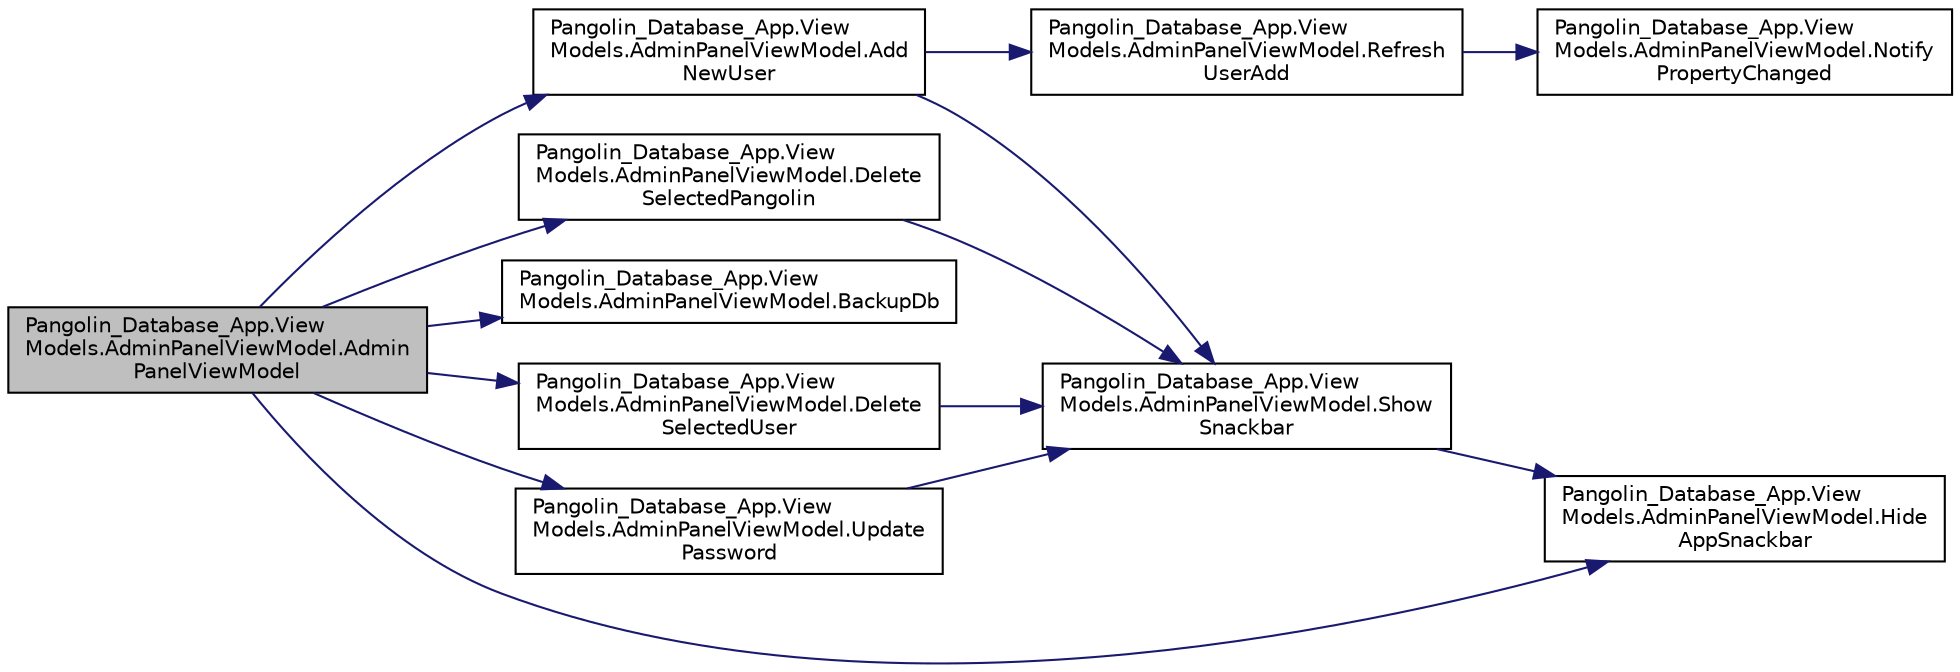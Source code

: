 digraph "Pangolin_Database_App.ViewModels.AdminPanelViewModel.AdminPanelViewModel"
{
 // LATEX_PDF_SIZE
  edge [fontname="Helvetica",fontsize="10",labelfontname="Helvetica",labelfontsize="10"];
  node [fontname="Helvetica",fontsize="10",shape=record];
  rankdir="LR";
  Node1 [label="Pangolin_Database_App.View\lModels.AdminPanelViewModel.Admin\lPanelViewModel",height=0.2,width=0.4,color="black", fillcolor="grey75", style="filled", fontcolor="black",tooltip=" "];
  Node1 -> Node2 [color="midnightblue",fontsize="10",style="solid"];
  Node2 [label="Pangolin_Database_App.View\lModels.AdminPanelViewModel.Add\lNewUser",height=0.2,width=0.4,color="black", fillcolor="white", style="filled",URL="$class_pangolin___database___app_1_1_view_models_1_1_admin_panel_view_model.html#a9c3d90443483f340290cc29385ac1a1f",tooltip=" "];
  Node2 -> Node3 [color="midnightblue",fontsize="10",style="solid"];
  Node3 [label="Pangolin_Database_App.View\lModels.AdminPanelViewModel.Refresh\lUserAdd",height=0.2,width=0.4,color="black", fillcolor="white", style="filled",URL="$class_pangolin___database___app_1_1_view_models_1_1_admin_panel_view_model.html#a442b42a50f7eafbc2ee1778d5db09fca",tooltip=" "];
  Node3 -> Node4 [color="midnightblue",fontsize="10",style="solid"];
  Node4 [label="Pangolin_Database_App.View\lModels.AdminPanelViewModel.Notify\lPropertyChanged",height=0.2,width=0.4,color="black", fillcolor="white", style="filled",URL="$class_pangolin___database___app_1_1_view_models_1_1_admin_panel_view_model.html#a2055e5d7ad9b6d2b7836363046a62f78",tooltip="Method if a property changed"];
  Node2 -> Node5 [color="midnightblue",fontsize="10",style="solid"];
  Node5 [label="Pangolin_Database_App.View\lModels.AdminPanelViewModel.Show\lSnackbar",height=0.2,width=0.4,color="black", fillcolor="white", style="filled",URL="$class_pangolin___database___app_1_1_view_models_1_1_admin_panel_view_model.html#a1b901e38bf3be3b0ae1f646211cb1239",tooltip="Shows snackbar with a message"];
  Node5 -> Node6 [color="midnightblue",fontsize="10",style="solid"];
  Node6 [label="Pangolin_Database_App.View\lModels.AdminPanelViewModel.Hide\lAppSnackbar",height=0.2,width=0.4,color="black", fillcolor="white", style="filled",URL="$class_pangolin___database___app_1_1_view_models_1_1_admin_panel_view_model.html#a334cebe4998bfe16e2cac46c77458c63",tooltip="Hides snackbar"];
  Node1 -> Node7 [color="midnightblue",fontsize="10",style="solid"];
  Node7 [label="Pangolin_Database_App.View\lModels.AdminPanelViewModel.BackupDb",height=0.2,width=0.4,color="black", fillcolor="white", style="filled",URL="$class_pangolin___database___app_1_1_view_models_1_1_admin_panel_view_model.html#a5d076c09c977048775a970d83bc0994b",tooltip=" "];
  Node1 -> Node8 [color="midnightblue",fontsize="10",style="solid"];
  Node8 [label="Pangolin_Database_App.View\lModels.AdminPanelViewModel.Delete\lSelectedPangolin",height=0.2,width=0.4,color="black", fillcolor="white", style="filled",URL="$class_pangolin___database___app_1_1_view_models_1_1_admin_panel_view_model.html#aff3c19c10e612937875bba54ac8bd211",tooltip=" "];
  Node8 -> Node5 [color="midnightblue",fontsize="10",style="solid"];
  Node1 -> Node9 [color="midnightblue",fontsize="10",style="solid"];
  Node9 [label="Pangolin_Database_App.View\lModels.AdminPanelViewModel.Delete\lSelectedUser",height=0.2,width=0.4,color="black", fillcolor="white", style="filled",URL="$class_pangolin___database___app_1_1_view_models_1_1_admin_panel_view_model.html#aeafd40666d73dd7e73620360639f29d0",tooltip=" "];
  Node9 -> Node5 [color="midnightblue",fontsize="10",style="solid"];
  Node1 -> Node6 [color="midnightblue",fontsize="10",style="solid"];
  Node1 -> Node10 [color="midnightblue",fontsize="10",style="solid"];
  Node10 [label="Pangolin_Database_App.View\lModels.AdminPanelViewModel.Update\lPassword",height=0.2,width=0.4,color="black", fillcolor="white", style="filled",URL="$class_pangolin___database___app_1_1_view_models_1_1_admin_panel_view_model.html#a7aa1f787248599dc8504fb2ea815f483",tooltip=" "];
  Node10 -> Node5 [color="midnightblue",fontsize="10",style="solid"];
}
